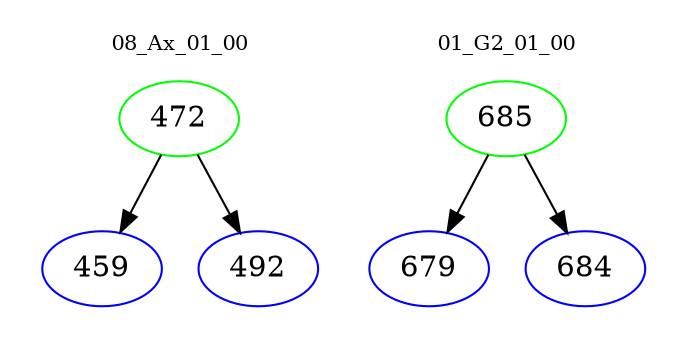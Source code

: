 digraph{
subgraph cluster_0 {
color = white
label = "08_Ax_01_00";
fontsize=10;
T0_472 [label="472", color="green"]
T0_472 -> T0_459 [color="black"]
T0_459 [label="459", color="blue"]
T0_472 -> T0_492 [color="black"]
T0_492 [label="492", color="blue"]
}
subgraph cluster_1 {
color = white
label = "01_G2_01_00";
fontsize=10;
T1_685 [label="685", color="green"]
T1_685 -> T1_679 [color="black"]
T1_679 [label="679", color="blue"]
T1_685 -> T1_684 [color="black"]
T1_684 [label="684", color="blue"]
}
}
